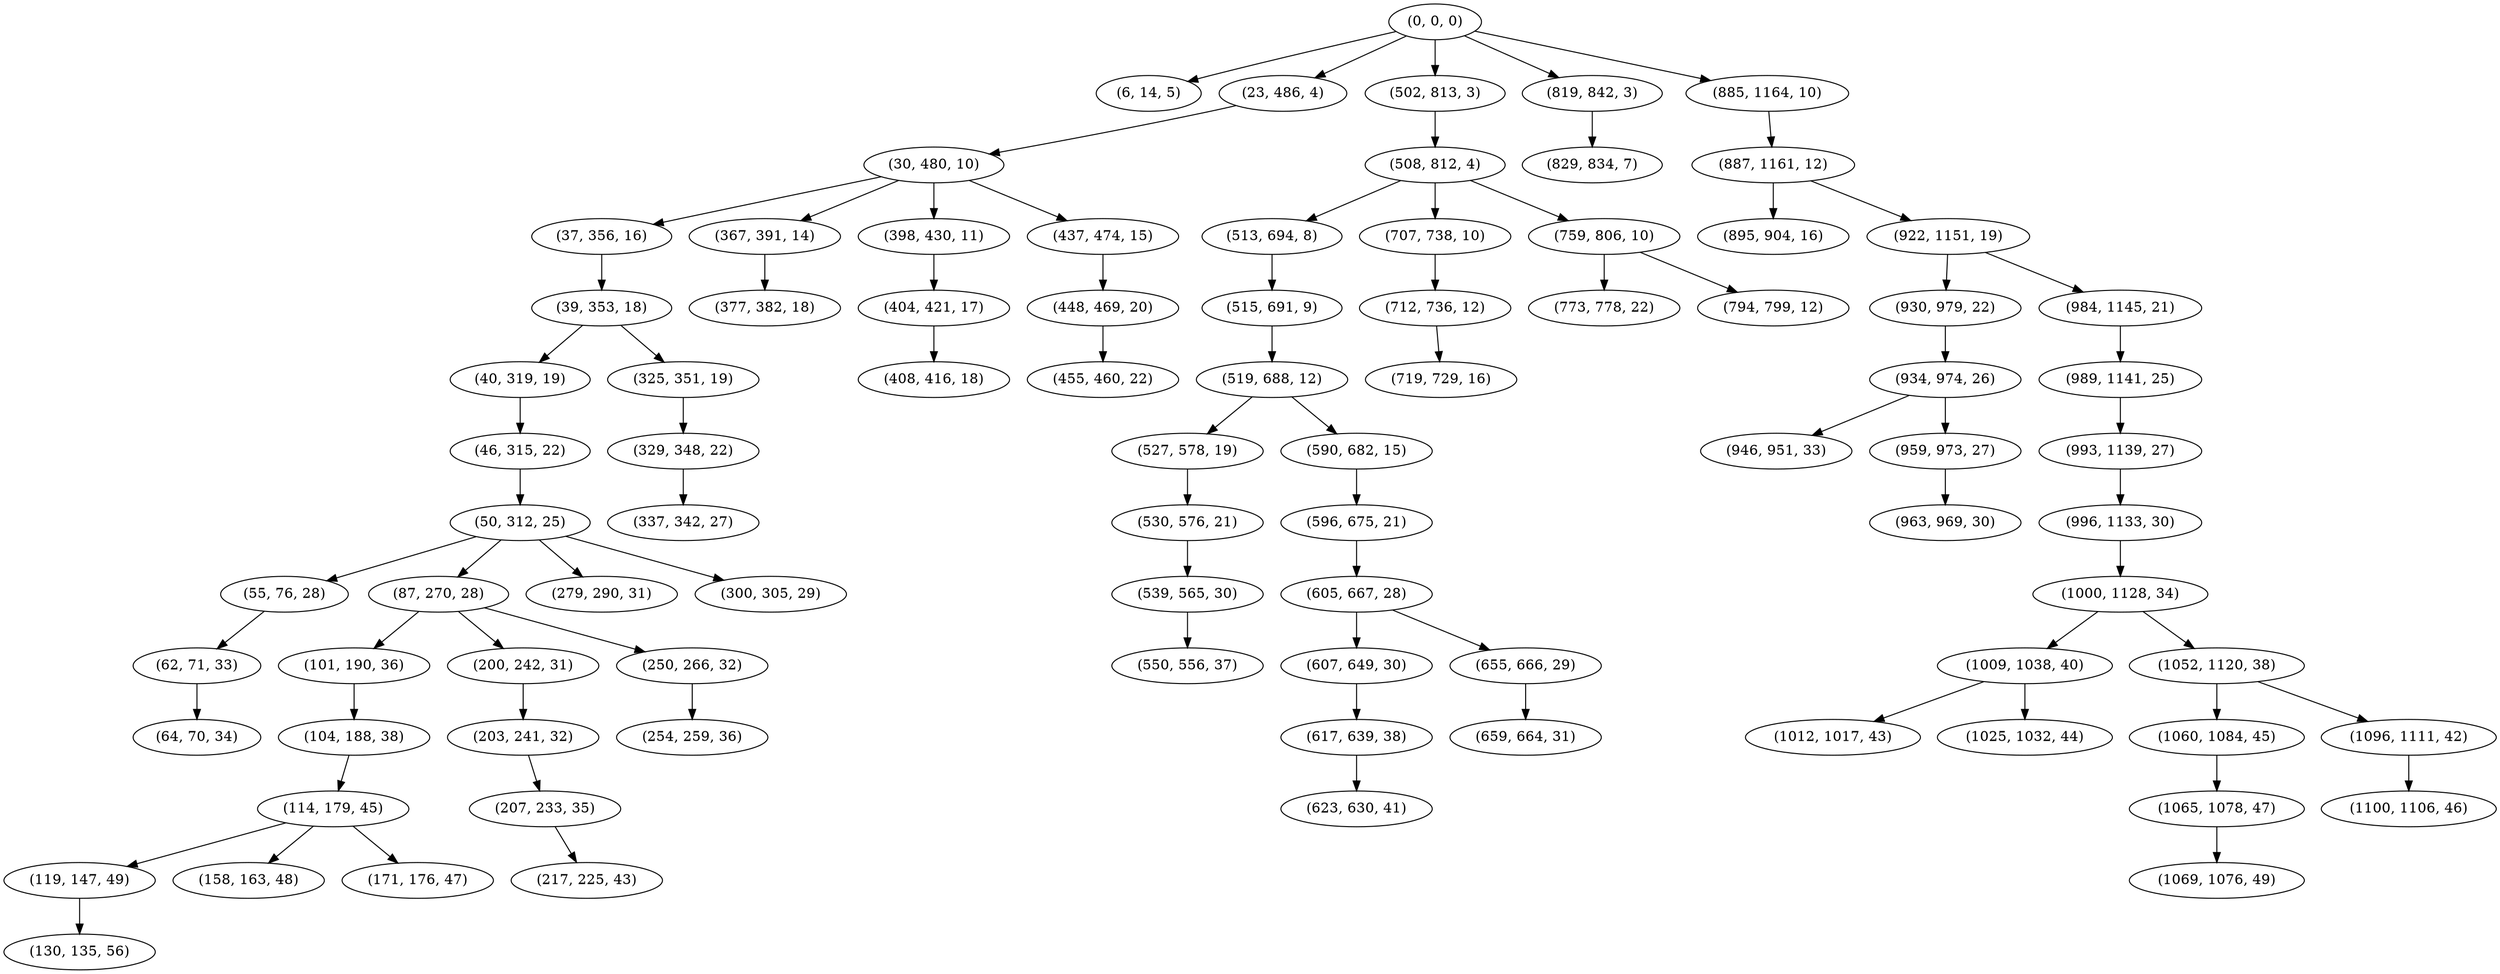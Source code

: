 digraph tree {
    "(0, 0, 0)";
    "(6, 14, 5)";
    "(23, 486, 4)";
    "(30, 480, 10)";
    "(37, 356, 16)";
    "(39, 353, 18)";
    "(40, 319, 19)";
    "(46, 315, 22)";
    "(50, 312, 25)";
    "(55, 76, 28)";
    "(62, 71, 33)";
    "(64, 70, 34)";
    "(87, 270, 28)";
    "(101, 190, 36)";
    "(104, 188, 38)";
    "(114, 179, 45)";
    "(119, 147, 49)";
    "(130, 135, 56)";
    "(158, 163, 48)";
    "(171, 176, 47)";
    "(200, 242, 31)";
    "(203, 241, 32)";
    "(207, 233, 35)";
    "(217, 225, 43)";
    "(250, 266, 32)";
    "(254, 259, 36)";
    "(279, 290, 31)";
    "(300, 305, 29)";
    "(325, 351, 19)";
    "(329, 348, 22)";
    "(337, 342, 27)";
    "(367, 391, 14)";
    "(377, 382, 18)";
    "(398, 430, 11)";
    "(404, 421, 17)";
    "(408, 416, 18)";
    "(437, 474, 15)";
    "(448, 469, 20)";
    "(455, 460, 22)";
    "(502, 813, 3)";
    "(508, 812, 4)";
    "(513, 694, 8)";
    "(515, 691, 9)";
    "(519, 688, 12)";
    "(527, 578, 19)";
    "(530, 576, 21)";
    "(539, 565, 30)";
    "(550, 556, 37)";
    "(590, 682, 15)";
    "(596, 675, 21)";
    "(605, 667, 28)";
    "(607, 649, 30)";
    "(617, 639, 38)";
    "(623, 630, 41)";
    "(655, 666, 29)";
    "(659, 664, 31)";
    "(707, 738, 10)";
    "(712, 736, 12)";
    "(719, 729, 16)";
    "(759, 806, 10)";
    "(773, 778, 22)";
    "(794, 799, 12)";
    "(819, 842, 3)";
    "(829, 834, 7)";
    "(885, 1164, 10)";
    "(887, 1161, 12)";
    "(895, 904, 16)";
    "(922, 1151, 19)";
    "(930, 979, 22)";
    "(934, 974, 26)";
    "(946, 951, 33)";
    "(959, 973, 27)";
    "(963, 969, 30)";
    "(984, 1145, 21)";
    "(989, 1141, 25)";
    "(993, 1139, 27)";
    "(996, 1133, 30)";
    "(1000, 1128, 34)";
    "(1009, 1038, 40)";
    "(1012, 1017, 43)";
    "(1025, 1032, 44)";
    "(1052, 1120, 38)";
    "(1060, 1084, 45)";
    "(1065, 1078, 47)";
    "(1069, 1076, 49)";
    "(1096, 1111, 42)";
    "(1100, 1106, 46)";
    "(0, 0, 0)" -> "(6, 14, 5)";
    "(0, 0, 0)" -> "(23, 486, 4)";
    "(0, 0, 0)" -> "(502, 813, 3)";
    "(0, 0, 0)" -> "(819, 842, 3)";
    "(0, 0, 0)" -> "(885, 1164, 10)";
    "(23, 486, 4)" -> "(30, 480, 10)";
    "(30, 480, 10)" -> "(37, 356, 16)";
    "(30, 480, 10)" -> "(367, 391, 14)";
    "(30, 480, 10)" -> "(398, 430, 11)";
    "(30, 480, 10)" -> "(437, 474, 15)";
    "(37, 356, 16)" -> "(39, 353, 18)";
    "(39, 353, 18)" -> "(40, 319, 19)";
    "(39, 353, 18)" -> "(325, 351, 19)";
    "(40, 319, 19)" -> "(46, 315, 22)";
    "(46, 315, 22)" -> "(50, 312, 25)";
    "(50, 312, 25)" -> "(55, 76, 28)";
    "(50, 312, 25)" -> "(87, 270, 28)";
    "(50, 312, 25)" -> "(279, 290, 31)";
    "(50, 312, 25)" -> "(300, 305, 29)";
    "(55, 76, 28)" -> "(62, 71, 33)";
    "(62, 71, 33)" -> "(64, 70, 34)";
    "(87, 270, 28)" -> "(101, 190, 36)";
    "(87, 270, 28)" -> "(200, 242, 31)";
    "(87, 270, 28)" -> "(250, 266, 32)";
    "(101, 190, 36)" -> "(104, 188, 38)";
    "(104, 188, 38)" -> "(114, 179, 45)";
    "(114, 179, 45)" -> "(119, 147, 49)";
    "(114, 179, 45)" -> "(158, 163, 48)";
    "(114, 179, 45)" -> "(171, 176, 47)";
    "(119, 147, 49)" -> "(130, 135, 56)";
    "(200, 242, 31)" -> "(203, 241, 32)";
    "(203, 241, 32)" -> "(207, 233, 35)";
    "(207, 233, 35)" -> "(217, 225, 43)";
    "(250, 266, 32)" -> "(254, 259, 36)";
    "(325, 351, 19)" -> "(329, 348, 22)";
    "(329, 348, 22)" -> "(337, 342, 27)";
    "(367, 391, 14)" -> "(377, 382, 18)";
    "(398, 430, 11)" -> "(404, 421, 17)";
    "(404, 421, 17)" -> "(408, 416, 18)";
    "(437, 474, 15)" -> "(448, 469, 20)";
    "(448, 469, 20)" -> "(455, 460, 22)";
    "(502, 813, 3)" -> "(508, 812, 4)";
    "(508, 812, 4)" -> "(513, 694, 8)";
    "(508, 812, 4)" -> "(707, 738, 10)";
    "(508, 812, 4)" -> "(759, 806, 10)";
    "(513, 694, 8)" -> "(515, 691, 9)";
    "(515, 691, 9)" -> "(519, 688, 12)";
    "(519, 688, 12)" -> "(527, 578, 19)";
    "(519, 688, 12)" -> "(590, 682, 15)";
    "(527, 578, 19)" -> "(530, 576, 21)";
    "(530, 576, 21)" -> "(539, 565, 30)";
    "(539, 565, 30)" -> "(550, 556, 37)";
    "(590, 682, 15)" -> "(596, 675, 21)";
    "(596, 675, 21)" -> "(605, 667, 28)";
    "(605, 667, 28)" -> "(607, 649, 30)";
    "(605, 667, 28)" -> "(655, 666, 29)";
    "(607, 649, 30)" -> "(617, 639, 38)";
    "(617, 639, 38)" -> "(623, 630, 41)";
    "(655, 666, 29)" -> "(659, 664, 31)";
    "(707, 738, 10)" -> "(712, 736, 12)";
    "(712, 736, 12)" -> "(719, 729, 16)";
    "(759, 806, 10)" -> "(773, 778, 22)";
    "(759, 806, 10)" -> "(794, 799, 12)";
    "(819, 842, 3)" -> "(829, 834, 7)";
    "(885, 1164, 10)" -> "(887, 1161, 12)";
    "(887, 1161, 12)" -> "(895, 904, 16)";
    "(887, 1161, 12)" -> "(922, 1151, 19)";
    "(922, 1151, 19)" -> "(930, 979, 22)";
    "(922, 1151, 19)" -> "(984, 1145, 21)";
    "(930, 979, 22)" -> "(934, 974, 26)";
    "(934, 974, 26)" -> "(946, 951, 33)";
    "(934, 974, 26)" -> "(959, 973, 27)";
    "(959, 973, 27)" -> "(963, 969, 30)";
    "(984, 1145, 21)" -> "(989, 1141, 25)";
    "(989, 1141, 25)" -> "(993, 1139, 27)";
    "(993, 1139, 27)" -> "(996, 1133, 30)";
    "(996, 1133, 30)" -> "(1000, 1128, 34)";
    "(1000, 1128, 34)" -> "(1009, 1038, 40)";
    "(1000, 1128, 34)" -> "(1052, 1120, 38)";
    "(1009, 1038, 40)" -> "(1012, 1017, 43)";
    "(1009, 1038, 40)" -> "(1025, 1032, 44)";
    "(1052, 1120, 38)" -> "(1060, 1084, 45)";
    "(1052, 1120, 38)" -> "(1096, 1111, 42)";
    "(1060, 1084, 45)" -> "(1065, 1078, 47)";
    "(1065, 1078, 47)" -> "(1069, 1076, 49)";
    "(1096, 1111, 42)" -> "(1100, 1106, 46)";
}
